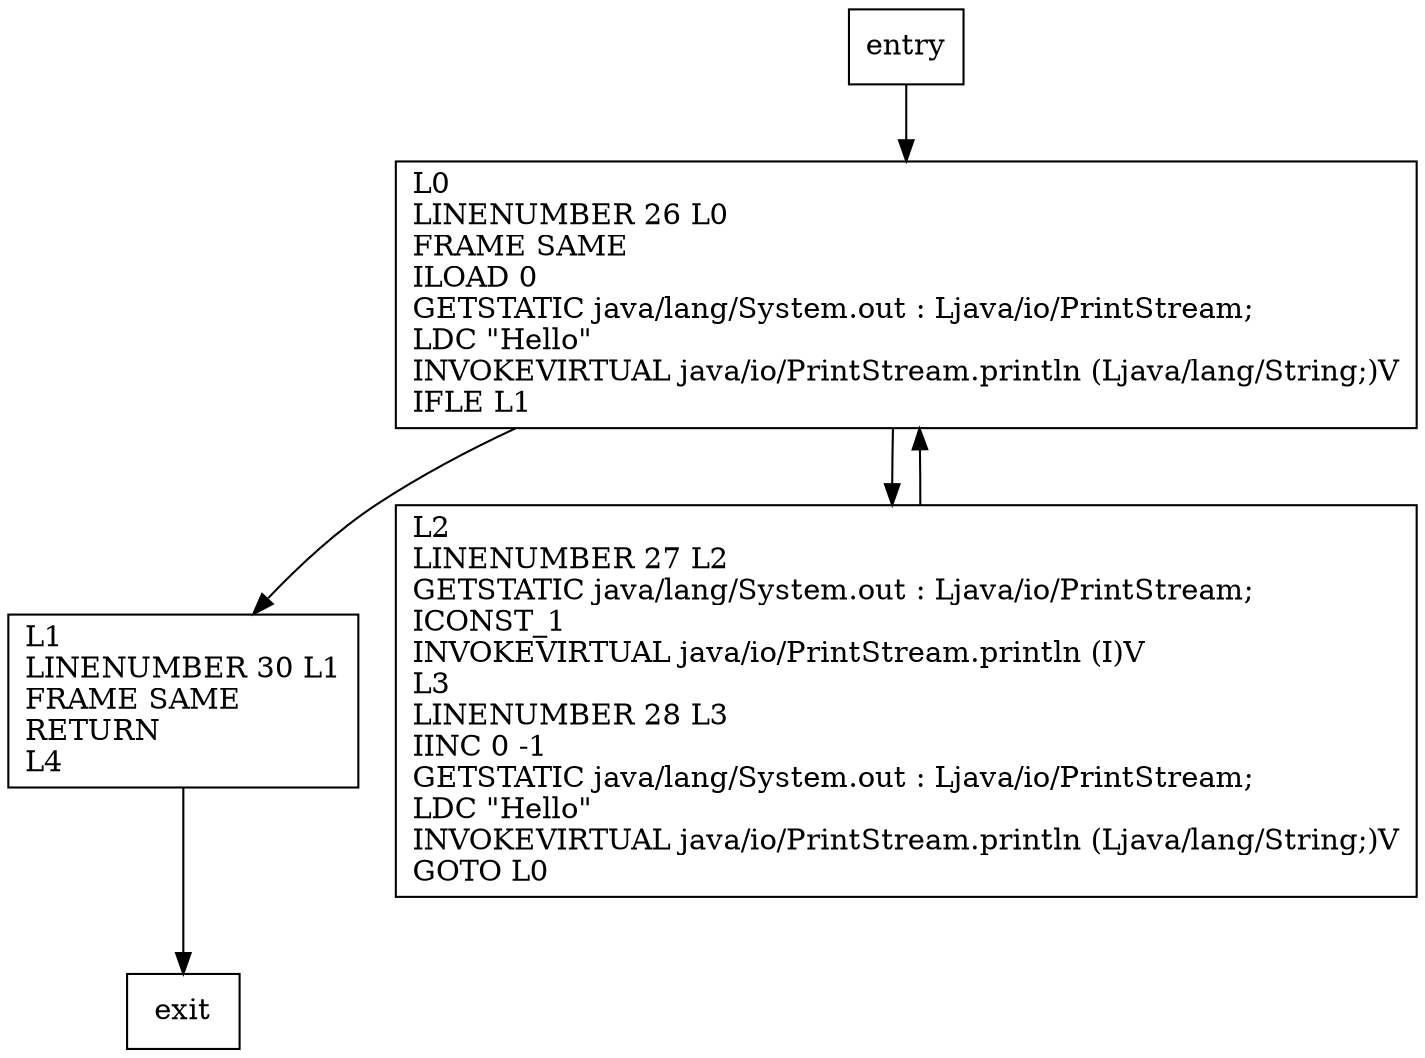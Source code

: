 digraph foo {
node [shape=record];
1681215776 [label="L0\lLINENUMBER 26 L0\lFRAME SAME\lILOAD 0\lGETSTATIC java/lang/System.out : Ljava/io/PrintStream;\lLDC \"Hello\"\lINVOKEVIRTUAL java/io/PrintStream.println (Ljava/lang/String;)V\lIFLE L1\l"];
870019773 [label="L1\lLINENUMBER 30 L1\lFRAME SAME\lRETURN\lL4\l"];
1689723487 [label="L2\lLINENUMBER 27 L2\lGETSTATIC java/lang/System.out : Ljava/io/PrintStream;\lICONST_1\lINVOKEVIRTUAL java/io/PrintStream.println (I)V\lL3\lLINENUMBER 28 L3\lIINC 0 -1\lGETSTATIC java/lang/System.out : Ljava/io/PrintStream;\lLDC \"Hello\"\lINVOKEVIRTUAL java/io/PrintStream.println (Ljava/lang/String;)V\lGOTO L0\l"];
entry;
exit;
1681215776 -> 870019773;
1681215776 -> 1689723487;
entry -> 1681215776;
870019773 -> exit;
1689723487 -> 1681215776;
}
